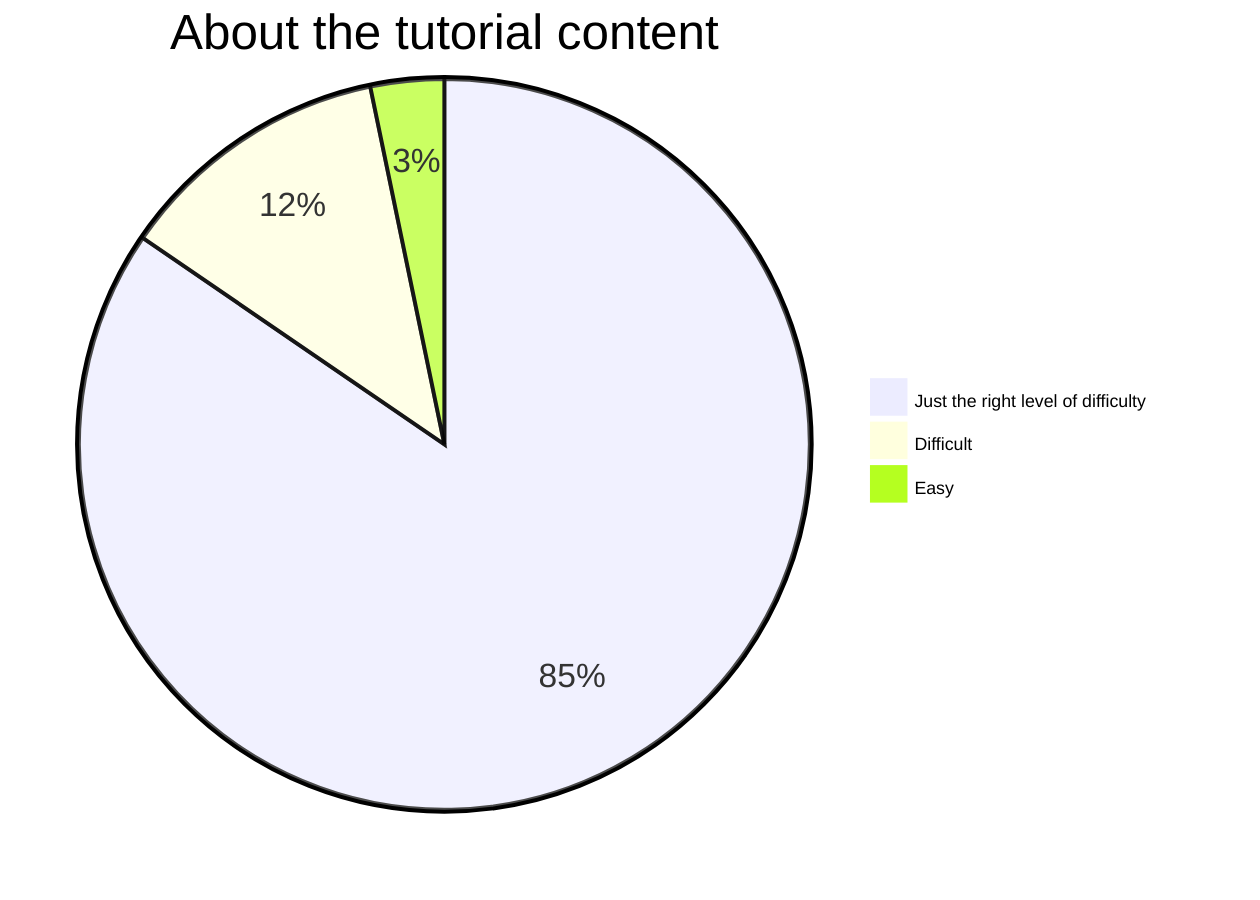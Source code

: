 %%{init: {"themeVariables": {"pieLegendTextSize": "9px"}} }%%
pie
    title About the tutorial content
    "Just the right level of difficulty": 104
    "Difficult": 15
    "Easy": 4